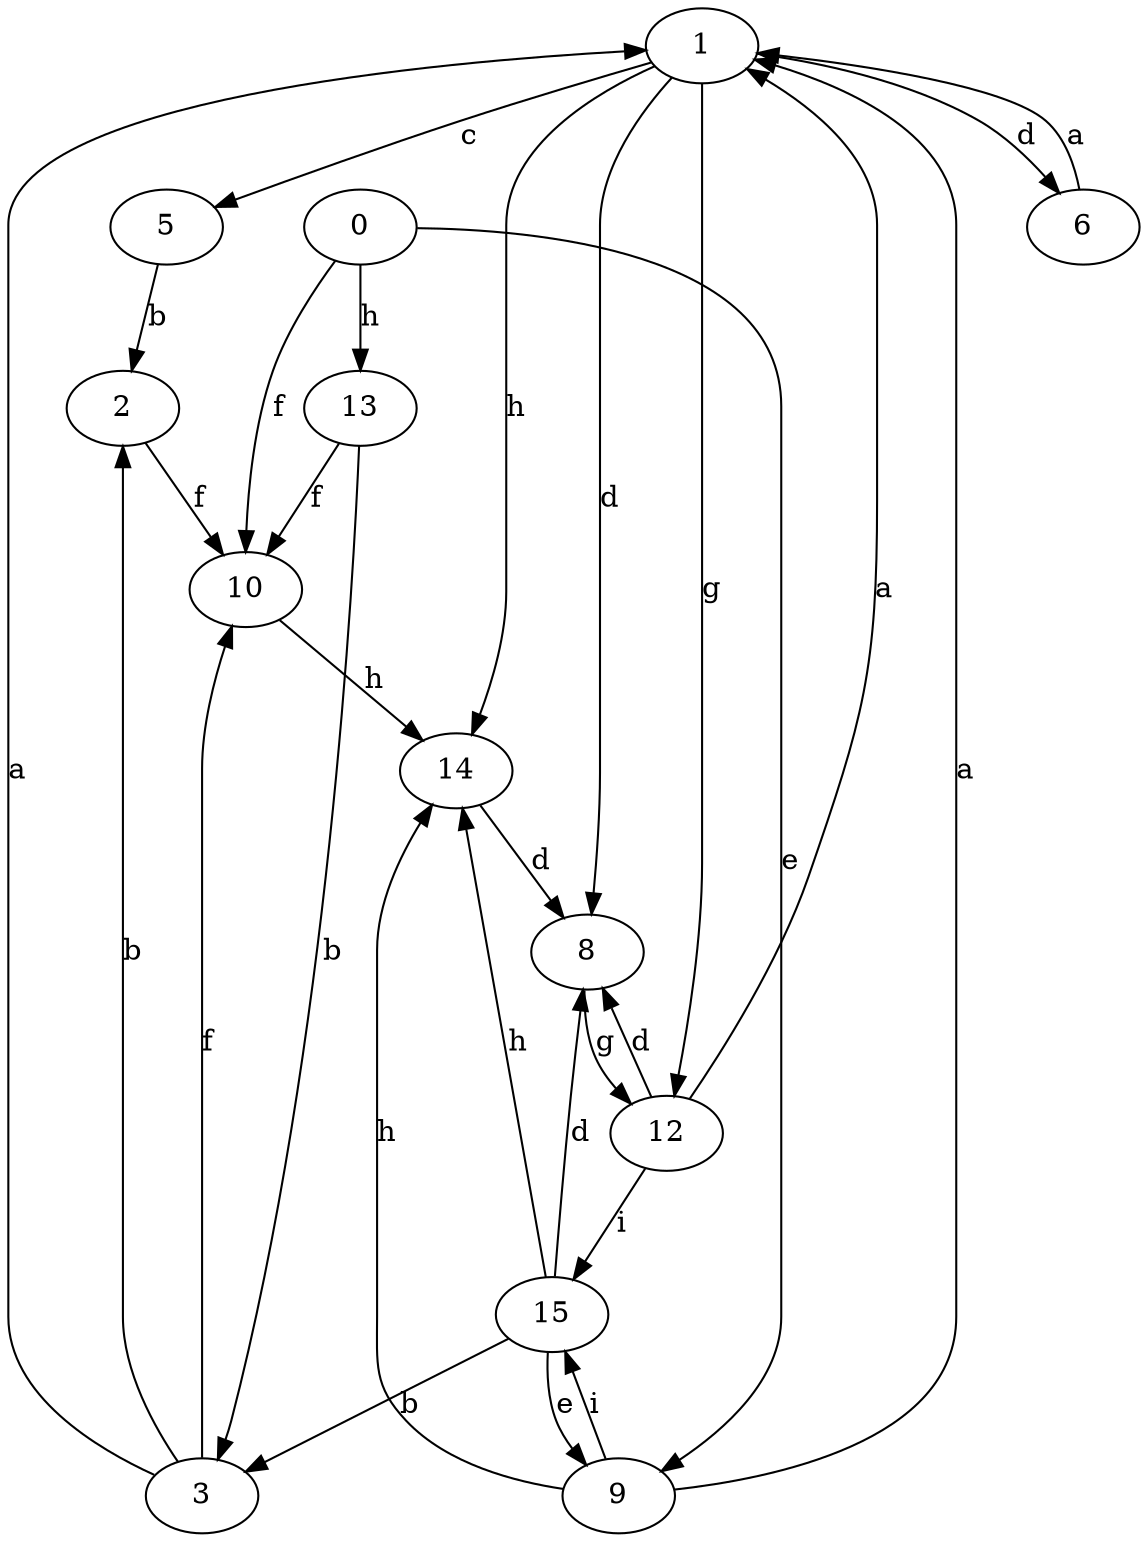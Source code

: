 strict digraph  {
1;
2;
3;
5;
6;
8;
9;
10;
12;
13;
14;
15;
0;
1 -> 5  [label=c];
1 -> 6  [label=d];
1 -> 8  [label=d];
1 -> 12  [label=g];
1 -> 14  [label=h];
2 -> 10  [label=f];
3 -> 1  [label=a];
3 -> 2  [label=b];
3 -> 10  [label=f];
5 -> 2  [label=b];
6 -> 1  [label=a];
8 -> 12  [label=g];
9 -> 1  [label=a];
9 -> 14  [label=h];
9 -> 15  [label=i];
10 -> 14  [label=h];
12 -> 1  [label=a];
12 -> 8  [label=d];
12 -> 15  [label=i];
13 -> 3  [label=b];
13 -> 10  [label=f];
14 -> 8  [label=d];
15 -> 3  [label=b];
15 -> 8  [label=d];
15 -> 9  [label=e];
15 -> 14  [label=h];
0 -> 9  [label=e];
0 -> 10  [label=f];
0 -> 13  [label=h];
}

